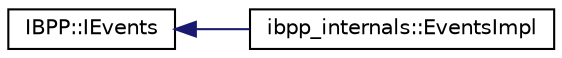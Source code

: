 digraph "Graphical Class Hierarchy"
{
 // LATEX_PDF_SIZE
  edge [fontname="Helvetica",fontsize="10",labelfontname="Helvetica",labelfontsize="10"];
  node [fontname="Helvetica",fontsize="10",shape=record];
  rankdir="LR";
  Node0 [label="IBPP::IEvents",height=0.2,width=0.4,color="black", fillcolor="white", style="filled",URL="$classIBPP_1_1IEvents.html",tooltip=" "];
  Node0 -> Node1 [dir="back",color="midnightblue",fontsize="10",style="solid",fontname="Helvetica"];
  Node1 [label="ibpp_internals::EventsImpl",height=0.2,width=0.4,color="black", fillcolor="white", style="filled",URL="$classibpp__internals_1_1EventsImpl.html",tooltip=" "];
}
